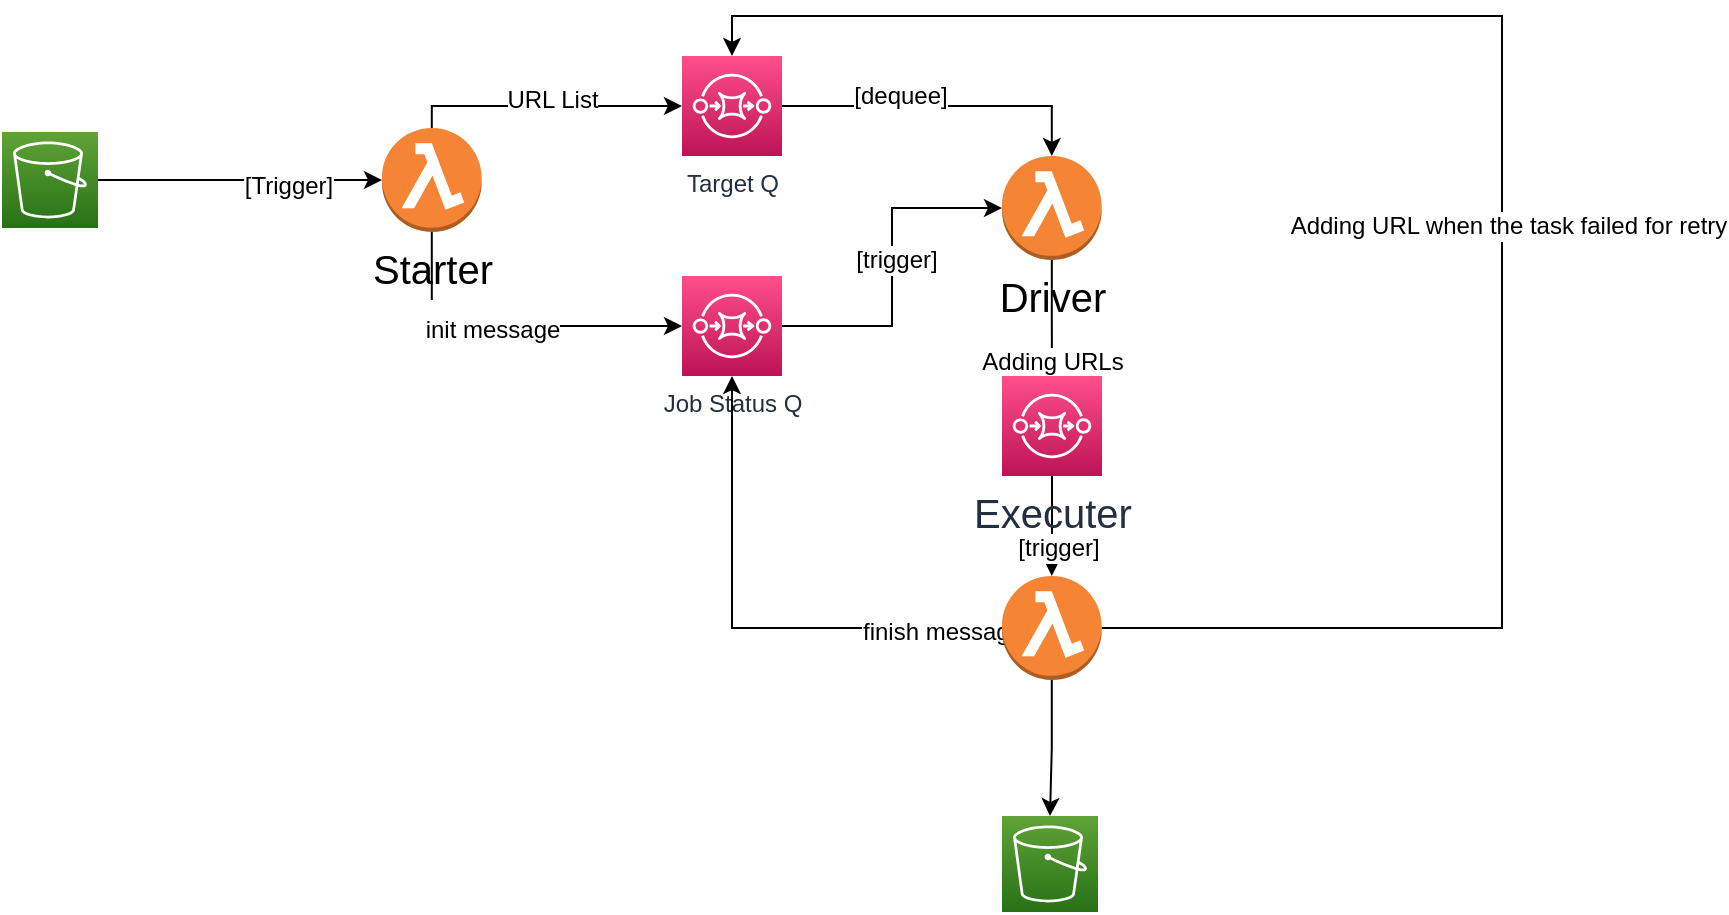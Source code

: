 <mxfile version="16.1.0" type="github">
  <diagram id="PuH-PeZwNKLEWdiO-4o5" name="Page-1">
    <mxGraphModel dx="1678" dy="521" grid="1" gridSize="10" guides="1" tooltips="1" connect="1" arrows="1" fold="1" page="1" pageScale="1" pageWidth="827" pageHeight="1169" math="0" shadow="0">
      <root>
        <mxCell id="0" />
        <mxCell id="1" parent="0" />
        <mxCell id="9dyetpEt3IkrnKQwJnKX-1" value="" style="shape=image;html=1;verticalAlign=top;verticalLabelPosition=bottom;labelBackgroundColor=#ffffff;imageAspect=0;aspect=fixed;image=https://cdn3.iconfinder.com/data/icons/cad-database-presentation-spreadsheet-vector-fil-2/512/19-128.png" vertex="1" parent="1">
          <mxGeometry x="30" y="76" width="60" height="60" as="geometry" />
        </mxCell>
        <mxCell id="9dyetpEt3IkrnKQwJnKX-17" style="edgeStyle=orthogonalEdgeStyle;rounded=0;orthogonalLoop=1;jettySize=auto;html=1;exitX=1;exitY=0.5;exitDx=0;exitDy=0;exitPerimeter=0;entryX=0.5;entryY=0;entryDx=0;entryDy=0;entryPerimeter=0;" edge="1" parent="1" source="9dyetpEt3IkrnKQwJnKX-2" target="9dyetpEt3IkrnKQwJnKX-5">
          <mxGeometry relative="1" as="geometry" />
        </mxCell>
        <mxCell id="9dyetpEt3IkrnKQwJnKX-27" value="[dequee]" style="edgeLabel;html=1;align=center;verticalAlign=middle;resizable=0;points=[];fontSize=12;" vertex="1" connectable="0" parent="9dyetpEt3IkrnKQwJnKX-17">
          <mxGeometry x="-0.265" y="5" relative="1" as="geometry">
            <mxPoint as="offset" />
          </mxGeometry>
        </mxCell>
        <mxCell id="9dyetpEt3IkrnKQwJnKX-2" value="Target Q" style="sketch=0;points=[[0,0,0],[0.25,0,0],[0.5,0,0],[0.75,0,0],[1,0,0],[0,1,0],[0.25,1,0],[0.5,1,0],[0.75,1,0],[1,1,0],[0,0.25,0],[0,0.5,0],[0,0.75,0],[1,0.25,0],[1,0.5,0],[1,0.75,0]];outlineConnect=0;fontColor=#232F3E;gradientColor=#FF4F8B;gradientDirection=north;fillColor=#BC1356;strokeColor=#ffffff;dashed=0;verticalLabelPosition=bottom;verticalAlign=top;align=center;html=1;fontSize=12;fontStyle=0;aspect=fixed;shape=mxgraph.aws4.resourceIcon;resIcon=mxgraph.aws4.sqs;" vertex="1" parent="1">
          <mxGeometry x="280" y="100" width="50" height="50" as="geometry" />
        </mxCell>
        <mxCell id="9dyetpEt3IkrnKQwJnKX-19" style="edgeStyle=orthogonalEdgeStyle;rounded=0;orthogonalLoop=1;jettySize=auto;html=1;entryX=0;entryY=0.5;entryDx=0;entryDy=0;entryPerimeter=0;fontSize=20;" edge="1" parent="1" source="9dyetpEt3IkrnKQwJnKX-3" target="9dyetpEt3IkrnKQwJnKX-5">
          <mxGeometry relative="1" as="geometry" />
        </mxCell>
        <mxCell id="9dyetpEt3IkrnKQwJnKX-28" value="[trigger]" style="edgeLabel;html=1;align=center;verticalAlign=middle;resizable=0;points=[];fontSize=12;" vertex="1" connectable="0" parent="9dyetpEt3IkrnKQwJnKX-19">
          <mxGeometry x="0.047" y="-3" relative="1" as="geometry">
            <mxPoint x="-1" as="offset" />
          </mxGeometry>
        </mxCell>
        <mxCell id="9dyetpEt3IkrnKQwJnKX-3" value="Job Status Q&lt;br&gt;" style="sketch=0;points=[[0,0,0],[0.25,0,0],[0.5,0,0],[0.75,0,0],[1,0,0],[0,1,0],[0.25,1,0],[0.5,1,0],[0.75,1,0],[1,1,0],[0,0.25,0],[0,0.5,0],[0,0.75,0],[1,0.25,0],[1,0.5,0],[1,0.75,0]];outlineConnect=0;fontColor=#232F3E;gradientColor=#FF4F8B;gradientDirection=north;fillColor=#BC1356;strokeColor=#ffffff;dashed=0;verticalLabelPosition=bottom;verticalAlign=top;align=center;html=1;fontSize=12;fontStyle=0;aspect=fixed;shape=mxgraph.aws4.resourceIcon;resIcon=mxgraph.aws4.sqs;" vertex="1" parent="1">
          <mxGeometry x="280" y="210" width="50" height="50" as="geometry" />
        </mxCell>
        <mxCell id="9dyetpEt3IkrnKQwJnKX-9" style="edgeStyle=orthogonalEdgeStyle;rounded=0;orthogonalLoop=1;jettySize=auto;html=1;entryX=0;entryY=0.5;entryDx=0;entryDy=0;entryPerimeter=0;" edge="1" parent="1" source="9dyetpEt3IkrnKQwJnKX-4" target="9dyetpEt3IkrnKQwJnKX-2">
          <mxGeometry relative="1" as="geometry">
            <Array as="points">
              <mxPoint x="155" y="125" />
            </Array>
          </mxGeometry>
        </mxCell>
        <mxCell id="9dyetpEt3IkrnKQwJnKX-21" value="URL List" style="edgeLabel;html=1;align=center;verticalAlign=middle;resizable=0;points=[];fontSize=12;" vertex="1" connectable="0" parent="9dyetpEt3IkrnKQwJnKX-9">
          <mxGeometry x="0.045" y="4" relative="1" as="geometry">
            <mxPoint y="1" as="offset" />
          </mxGeometry>
        </mxCell>
        <mxCell id="9dyetpEt3IkrnKQwJnKX-10" style="edgeStyle=orthogonalEdgeStyle;rounded=0;orthogonalLoop=1;jettySize=auto;html=1;entryX=0;entryY=0.5;entryDx=0;entryDy=0;entryPerimeter=0;" edge="1" parent="1" source="9dyetpEt3IkrnKQwJnKX-4" target="9dyetpEt3IkrnKQwJnKX-3">
          <mxGeometry relative="1" as="geometry">
            <Array as="points">
              <mxPoint x="155" y="235" />
            </Array>
          </mxGeometry>
        </mxCell>
        <mxCell id="9dyetpEt3IkrnKQwJnKX-20" value="&lt;font style=&quot;font-size: 12px&quot;&gt;init message&lt;/font&gt;" style="edgeLabel;html=1;align=center;verticalAlign=middle;resizable=0;points=[];fontSize=20;" vertex="1" connectable="0" parent="9dyetpEt3IkrnKQwJnKX-10">
          <mxGeometry x="-0.104" y="2" relative="1" as="geometry">
            <mxPoint as="offset" />
          </mxGeometry>
        </mxCell>
        <mxCell id="9dyetpEt3IkrnKQwJnKX-4" value="&lt;font style=&quot;font-size: 20px&quot;&gt;Starter&lt;/font&gt;" style="outlineConnect=0;dashed=0;verticalLabelPosition=bottom;verticalAlign=top;align=center;html=1;shape=mxgraph.aws3.lambda_function;fillColor=#F58534;gradientColor=none;" vertex="1" parent="1">
          <mxGeometry x="130" y="136" width="49.83" height="52" as="geometry" />
        </mxCell>
        <mxCell id="9dyetpEt3IkrnKQwJnKX-13" style="edgeStyle=orthogonalEdgeStyle;rounded=0;orthogonalLoop=1;jettySize=auto;html=1;exitX=0.5;exitY=1;exitDx=0;exitDy=0;exitPerimeter=0;entryX=0.5;entryY=0;entryDx=0;entryDy=0;entryPerimeter=0;" edge="1" parent="1" source="9dyetpEt3IkrnKQwJnKX-5" target="9dyetpEt3IkrnKQwJnKX-12">
          <mxGeometry relative="1" as="geometry" />
        </mxCell>
        <mxCell id="9dyetpEt3IkrnKQwJnKX-31" value="Adding URLs" style="edgeLabel;html=1;align=center;verticalAlign=middle;resizable=0;points=[];fontSize=12;" vertex="1" connectable="0" parent="9dyetpEt3IkrnKQwJnKX-13">
          <mxGeometry x="0.744" relative="1" as="geometry">
            <mxPoint as="offset" />
          </mxGeometry>
        </mxCell>
        <mxCell id="9dyetpEt3IkrnKQwJnKX-5" value="&lt;font style=&quot;font-size: 20px&quot;&gt;Driver&lt;/font&gt;" style="outlineConnect=0;dashed=0;verticalLabelPosition=bottom;verticalAlign=top;align=center;html=1;shape=mxgraph.aws3.lambda_function;fillColor=#F58534;gradientColor=none;" vertex="1" parent="1">
          <mxGeometry x="440" y="150" width="49.83" height="52" as="geometry" />
        </mxCell>
        <mxCell id="9dyetpEt3IkrnKQwJnKX-8" style="edgeStyle=orthogonalEdgeStyle;rounded=0;orthogonalLoop=1;jettySize=auto;html=1;entryX=0;entryY=0.5;entryDx=0;entryDy=0;entryPerimeter=0;" edge="1" parent="1" source="9dyetpEt3IkrnKQwJnKX-7" target="9dyetpEt3IkrnKQwJnKX-4">
          <mxGeometry relative="1" as="geometry" />
        </mxCell>
        <mxCell id="9dyetpEt3IkrnKQwJnKX-32" value="[Trigger]" style="edgeLabel;html=1;align=center;verticalAlign=middle;resizable=0;points=[];fontSize=12;" vertex="1" connectable="0" parent="9dyetpEt3IkrnKQwJnKX-8">
          <mxGeometry x="0.34" y="-3" relative="1" as="geometry">
            <mxPoint as="offset" />
          </mxGeometry>
        </mxCell>
        <mxCell id="9dyetpEt3IkrnKQwJnKX-7" value="" style="sketch=0;points=[[0,0,0],[0.25,0,0],[0.5,0,0],[0.75,0,0],[1,0,0],[0,1,0],[0.25,1,0],[0.5,1,0],[0.75,1,0],[1,1,0],[0,0.25,0],[0,0.5,0],[0,0.75,0],[1,0.25,0],[1,0.5,0],[1,0.75,0]];outlineConnect=0;fontColor=#232F3E;gradientColor=#60A337;gradientDirection=north;fillColor=#277116;strokeColor=#ffffff;dashed=0;verticalLabelPosition=bottom;verticalAlign=top;align=center;html=1;fontSize=12;fontStyle=0;aspect=fixed;shape=mxgraph.aws4.resourceIcon;resIcon=mxgraph.aws4.s3;" vertex="1" parent="1">
          <mxGeometry x="-60" y="138" width="48" height="48" as="geometry" />
        </mxCell>
        <mxCell id="9dyetpEt3IkrnKQwJnKX-15" style="edgeStyle=orthogonalEdgeStyle;rounded=0;orthogonalLoop=1;jettySize=auto;html=1;exitX=0;exitY=0.5;exitDx=0;exitDy=0;exitPerimeter=0;entryX=0.5;entryY=1;entryDx=0;entryDy=0;entryPerimeter=0;" edge="1" parent="1" source="9dyetpEt3IkrnKQwJnKX-11" target="9dyetpEt3IkrnKQwJnKX-3">
          <mxGeometry relative="1" as="geometry" />
        </mxCell>
        <mxCell id="9dyetpEt3IkrnKQwJnKX-26" value="finish message" style="edgeLabel;html=1;align=center;verticalAlign=middle;resizable=0;points=[];fontSize=12;" vertex="1" connectable="0" parent="9dyetpEt3IkrnKQwJnKX-15">
          <mxGeometry x="-0.77" y="2" relative="1" as="geometry">
            <mxPoint as="offset" />
          </mxGeometry>
        </mxCell>
        <mxCell id="9dyetpEt3IkrnKQwJnKX-16" style="edgeStyle=orthogonalEdgeStyle;rounded=0;orthogonalLoop=1;jettySize=auto;html=1;exitX=1;exitY=0.5;exitDx=0;exitDy=0;exitPerimeter=0;entryX=0.5;entryY=0;entryDx=0;entryDy=0;entryPerimeter=0;" edge="1" parent="1" source="9dyetpEt3IkrnKQwJnKX-11" target="9dyetpEt3IkrnKQwJnKX-2">
          <mxGeometry relative="1" as="geometry">
            <Array as="points">
              <mxPoint x="690" y="386" />
              <mxPoint x="690" y="80" />
              <mxPoint x="305" y="80" />
            </Array>
          </mxGeometry>
        </mxCell>
        <mxCell id="9dyetpEt3IkrnKQwJnKX-22" value="Adding URL when the task failed for retry" style="edgeLabel;html=1;align=center;verticalAlign=middle;resizable=0;points=[];fontSize=12;" vertex="1" connectable="0" parent="9dyetpEt3IkrnKQwJnKX-16">
          <mxGeometry x="-0.12" y="-2" relative="1" as="geometry">
            <mxPoint x="1" as="offset" />
          </mxGeometry>
        </mxCell>
        <mxCell id="9dyetpEt3IkrnKQwJnKX-24" style="edgeStyle=orthogonalEdgeStyle;rounded=0;orthogonalLoop=1;jettySize=auto;html=1;fontSize=12;" edge="1" parent="1" source="9dyetpEt3IkrnKQwJnKX-11" target="9dyetpEt3IkrnKQwJnKX-23">
          <mxGeometry relative="1" as="geometry" />
        </mxCell>
        <mxCell id="9dyetpEt3IkrnKQwJnKX-11" value="" style="outlineConnect=0;dashed=0;verticalLabelPosition=bottom;verticalAlign=top;align=center;html=1;shape=mxgraph.aws3.lambda_function;fillColor=#F58534;gradientColor=none;" vertex="1" parent="1">
          <mxGeometry x="440" y="360" width="49.83" height="52" as="geometry" />
        </mxCell>
        <mxCell id="9dyetpEt3IkrnKQwJnKX-14" style="edgeStyle=orthogonalEdgeStyle;rounded=0;orthogonalLoop=1;jettySize=auto;html=1;exitX=0.5;exitY=1;exitDx=0;exitDy=0;exitPerimeter=0;" edge="1" parent="1" source="9dyetpEt3IkrnKQwJnKX-12" target="9dyetpEt3IkrnKQwJnKX-11">
          <mxGeometry relative="1" as="geometry" />
        </mxCell>
        <mxCell id="9dyetpEt3IkrnKQwJnKX-30" value="[trigger]" style="edgeLabel;html=1;align=center;verticalAlign=middle;resizable=0;points=[];fontSize=12;" vertex="1" connectable="0" parent="9dyetpEt3IkrnKQwJnKX-14">
          <mxGeometry x="0.411" y="3" relative="1" as="geometry">
            <mxPoint as="offset" />
          </mxGeometry>
        </mxCell>
        <mxCell id="9dyetpEt3IkrnKQwJnKX-12" value="&lt;font style=&quot;font-size: 20px&quot;&gt;Executer&lt;/font&gt;" style="sketch=0;points=[[0,0,0],[0.25,0,0],[0.5,0,0],[0.75,0,0],[1,0,0],[0,1,0],[0.25,1,0],[0.5,1,0],[0.75,1,0],[1,1,0],[0,0.25,0],[0,0.5,0],[0,0.75,0],[1,0.25,0],[1,0.5,0],[1,0.75,0]];outlineConnect=0;fontColor=#232F3E;gradientColor=#FF4F8B;gradientDirection=north;fillColor=#BC1356;strokeColor=#ffffff;dashed=0;verticalLabelPosition=bottom;verticalAlign=top;align=center;html=1;fontSize=12;fontStyle=0;aspect=fixed;shape=mxgraph.aws4.resourceIcon;resIcon=mxgraph.aws4.sqs;" vertex="1" parent="1">
          <mxGeometry x="440" y="260" width="50" height="50" as="geometry" />
        </mxCell>
        <mxCell id="9dyetpEt3IkrnKQwJnKX-23" value="" style="sketch=0;points=[[0,0,0],[0.25,0,0],[0.5,0,0],[0.75,0,0],[1,0,0],[0,1,0],[0.25,1,0],[0.5,1,0],[0.75,1,0],[1,1,0],[0,0.25,0],[0,0.5,0],[0,0.75,0],[1,0.25,0],[1,0.5,0],[1,0.75,0]];outlineConnect=0;fontColor=#232F3E;gradientColor=#60A337;gradientDirection=north;fillColor=#277116;strokeColor=#ffffff;dashed=0;verticalLabelPosition=bottom;verticalAlign=top;align=center;html=1;fontSize=12;fontStyle=0;aspect=fixed;shape=mxgraph.aws4.resourceIcon;resIcon=mxgraph.aws4.s3;" vertex="1" parent="1">
          <mxGeometry x="440" y="480" width="48" height="48" as="geometry" />
        </mxCell>
        <mxCell id="9dyetpEt3IkrnKQwJnKX-25" value="" style="shape=image;html=1;verticalAlign=top;verticalLabelPosition=bottom;labelBackgroundColor=#ffffff;imageAspect=0;aspect=fixed;image=https://cdn3.iconfinder.com/data/icons/cad-database-presentation-spreadsheet-vector-fil-2/512/19-128.png" vertex="1" parent="1">
          <mxGeometry x="520" y="412" width="60" height="60" as="geometry" />
        </mxCell>
      </root>
    </mxGraphModel>
  </diagram>
</mxfile>
